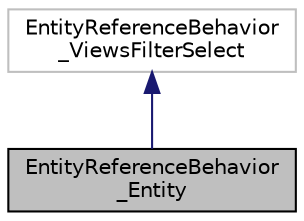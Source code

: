 digraph "EntityReferenceBehavior_Entity"
{
 // LATEX_PDF_SIZE
  edge [fontname="Helvetica",fontsize="10",labelfontname="Helvetica",labelfontsize="10"];
  node [fontname="Helvetica",fontsize="10",shape=record];
  Node1 [label="EntityReferenceBehavior\l_Entity",height=0.2,width=0.4,color="black", fillcolor="grey75", style="filled", fontcolor="black",tooltip=" "];
  Node2 -> Node1 [dir="back",color="midnightblue",fontsize="10",style="solid"];
  Node2 [label="EntityReferenceBehavior\l_ViewsFilterSelect",height=0.2,width=0.4,color="grey75", fillcolor="white", style="filled",tooltip=" "];
}
